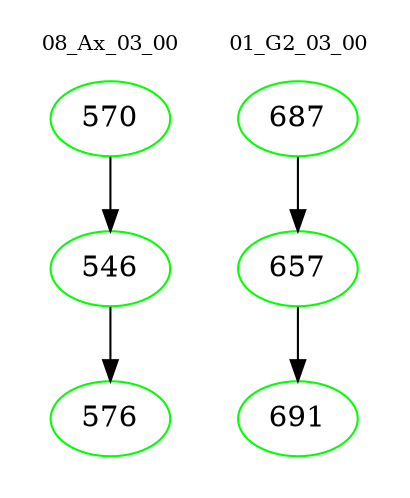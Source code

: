 digraph{
subgraph cluster_0 {
color = white
label = "08_Ax_03_00";
fontsize=10;
T0_570 [label="570", color="green"]
T0_570 -> T0_546 [color="black"]
T0_546 [label="546", color="green"]
T0_546 -> T0_576 [color="black"]
T0_576 [label="576", color="green"]
}
subgraph cluster_1 {
color = white
label = "01_G2_03_00";
fontsize=10;
T1_687 [label="687", color="green"]
T1_687 -> T1_657 [color="black"]
T1_657 [label="657", color="green"]
T1_657 -> T1_691 [color="black"]
T1_691 [label="691", color="green"]
}
}
